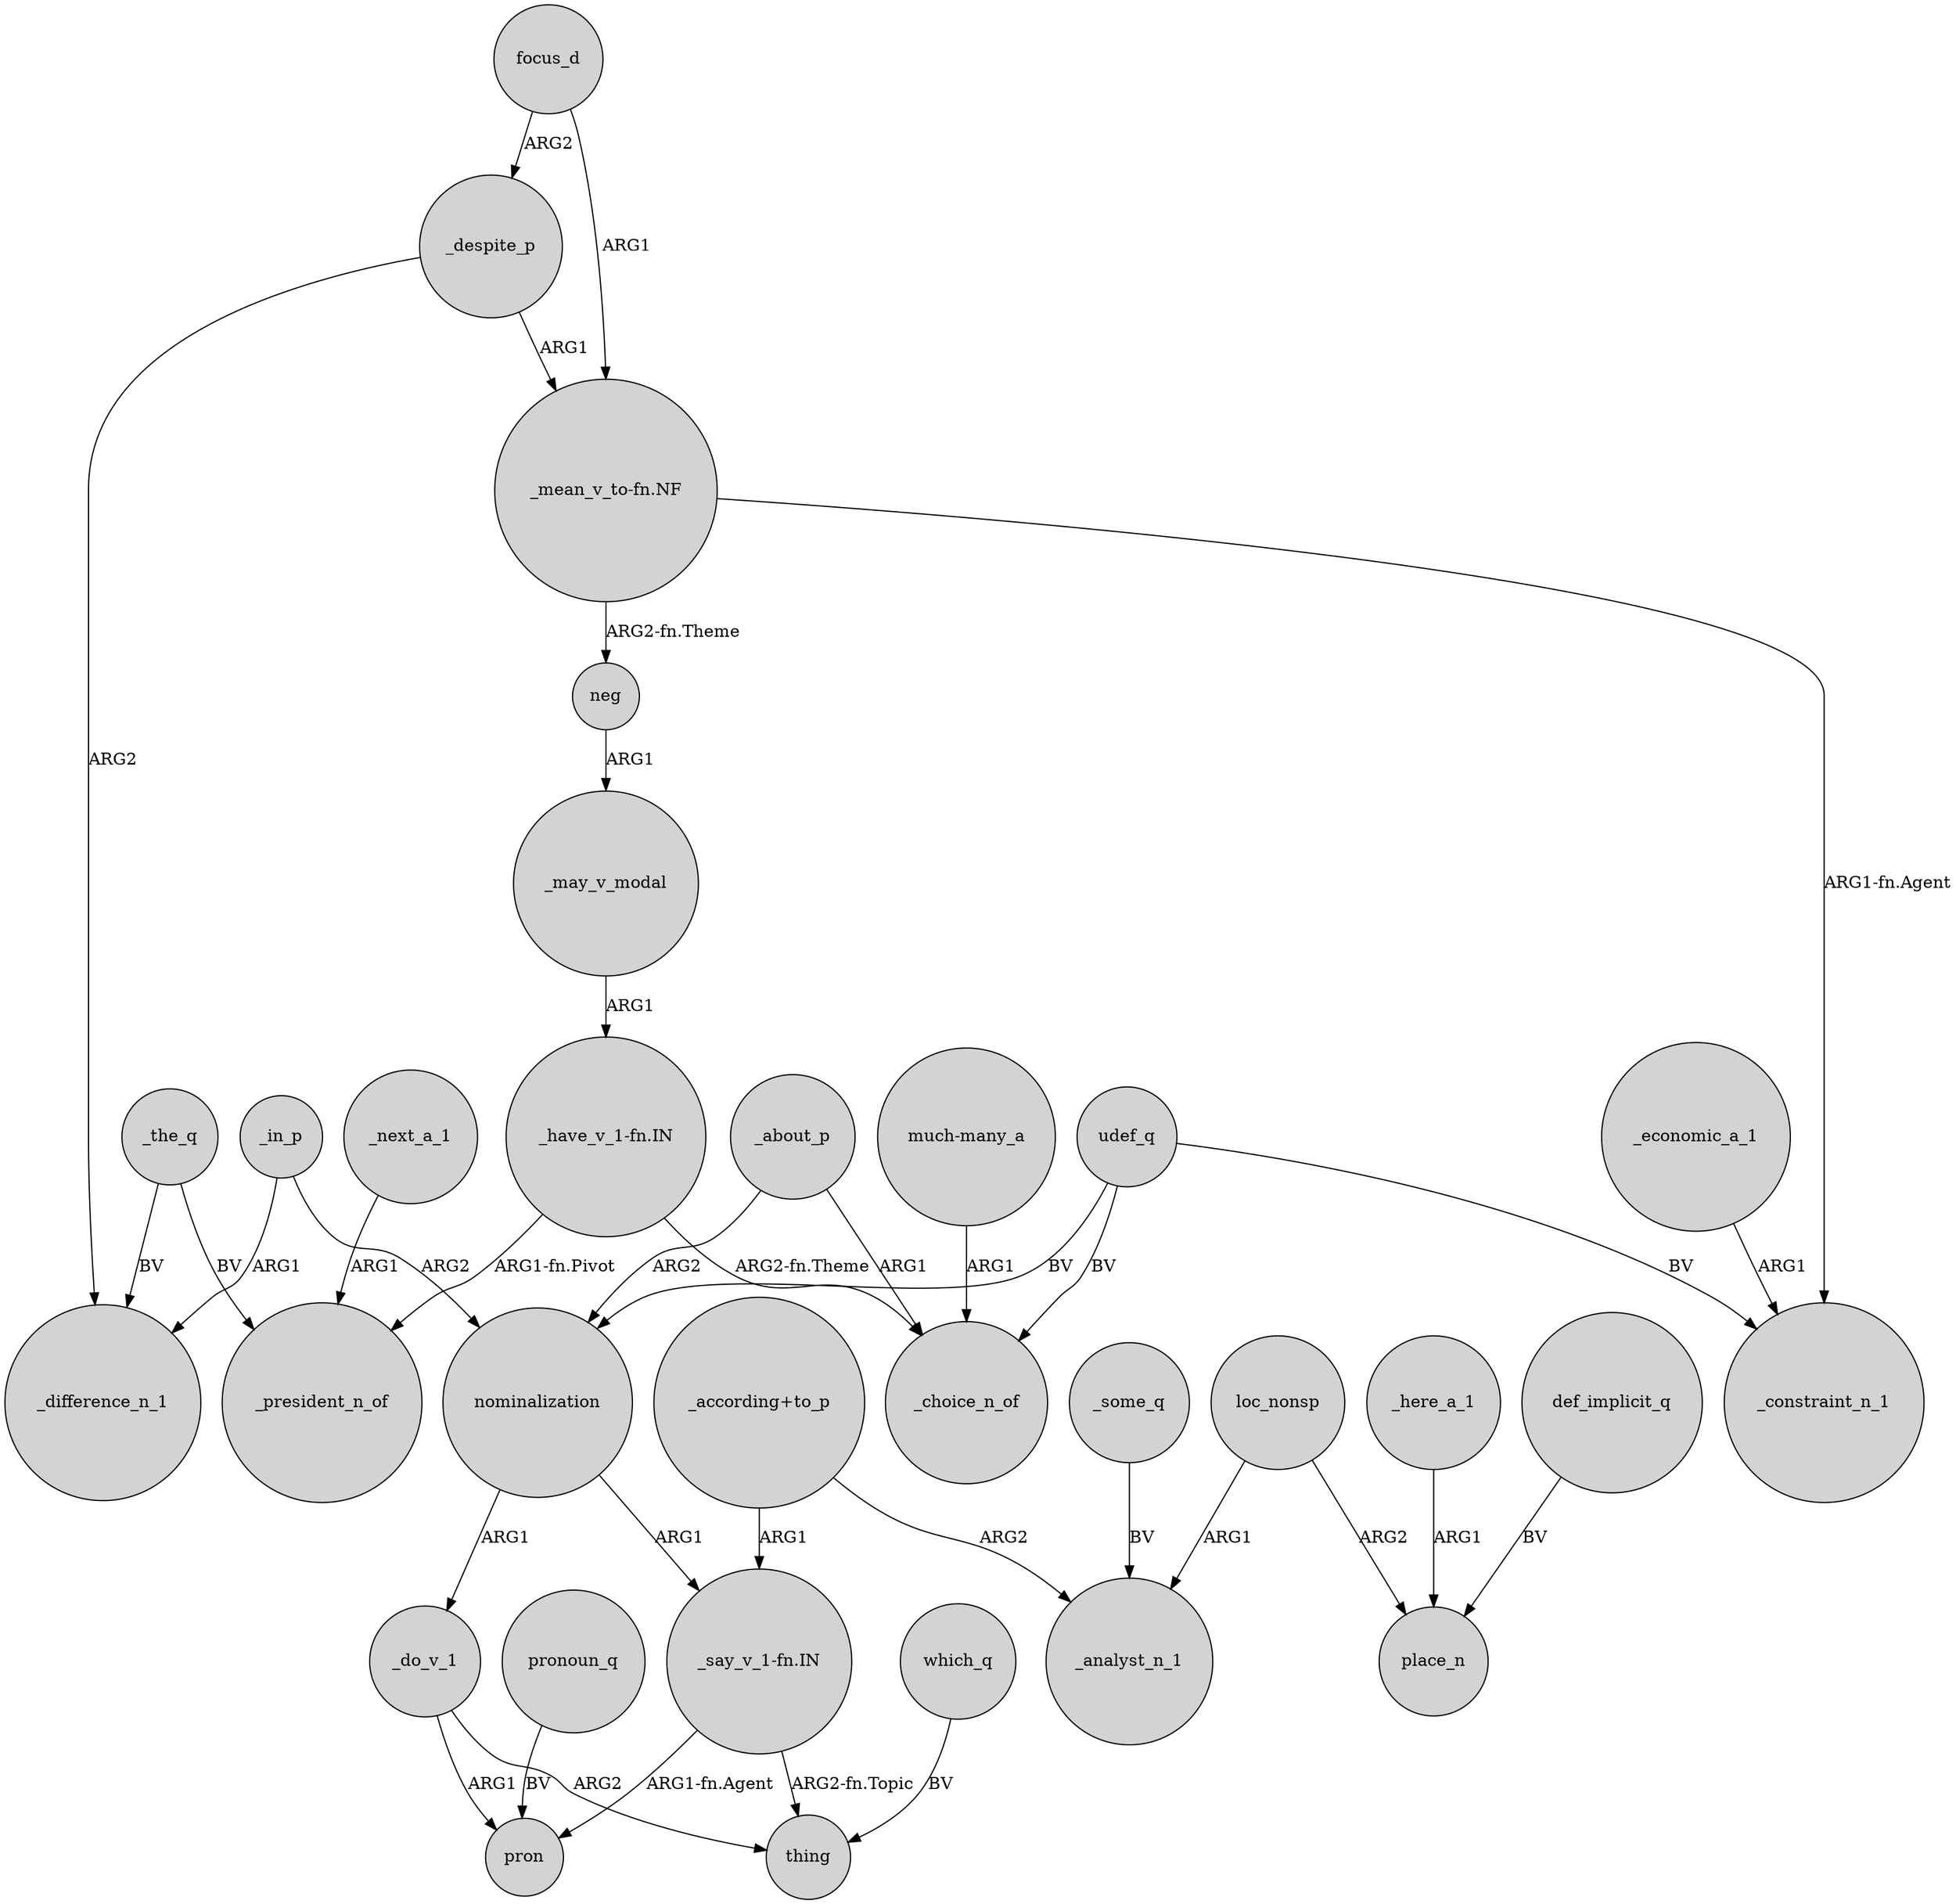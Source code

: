 digraph {
	node [shape=circle style=filled]
	_despite_p -> _difference_n_1 [label=ARG2]
	"_have_v_1-fn.IN" -> _choice_n_of [label="ARG2-fn.Theme"]
	_here_a_1 -> place_n [label=ARG1]
	"_say_v_1-fn.IN" -> thing [label="ARG2-fn.Topic"]
	_next_a_1 -> _president_n_of [label=ARG1]
	"_have_v_1-fn.IN" -> _president_n_of [label="ARG1-fn.Pivot"]
	"_according+to_p" -> _analyst_n_1 [label=ARG2]
	_about_p -> nominalization [label=ARG2]
	"_according+to_p" -> "_say_v_1-fn.IN" [label=ARG1]
	nominalization -> _do_v_1 [label=ARG1]
	"_mean_v_to-fn.NF" -> neg [label="ARG2-fn.Theme"]
	neg -> _may_v_modal [label=ARG1]
	_despite_p -> "_mean_v_to-fn.NF" [label=ARG1]
	_may_v_modal -> "_have_v_1-fn.IN" [label=ARG1]
	"_say_v_1-fn.IN" -> pron [label="ARG1-fn.Agent"]
	nominalization -> "_say_v_1-fn.IN" [label=ARG1]
	focus_d -> _despite_p [label=ARG2]
	def_implicit_q -> place_n [label=BV]
	pronoun_q -> pron [label=BV]
	udef_q -> _constraint_n_1 [label=BV]
	focus_d -> "_mean_v_to-fn.NF" [label=ARG1]
	_do_v_1 -> pron [label=ARG1]
	udef_q -> _choice_n_of [label=BV]
	_the_q -> _difference_n_1 [label=BV]
	"much-many_a" -> _choice_n_of [label=ARG1]
	_some_q -> _analyst_n_1 [label=BV]
	_in_p -> _difference_n_1 [label=ARG1]
	loc_nonsp -> _analyst_n_1 [label=ARG1]
	_the_q -> _president_n_of [label=BV]
	"_mean_v_to-fn.NF" -> _constraint_n_1 [label="ARG1-fn.Agent"]
	udef_q -> nominalization [label=BV]
	_economic_a_1 -> _constraint_n_1 [label=ARG1]
	loc_nonsp -> place_n [label=ARG2]
	_do_v_1 -> thing [label=ARG2]
	_about_p -> _choice_n_of [label=ARG1]
	_in_p -> nominalization [label=ARG2]
	which_q -> thing [label=BV]
}
